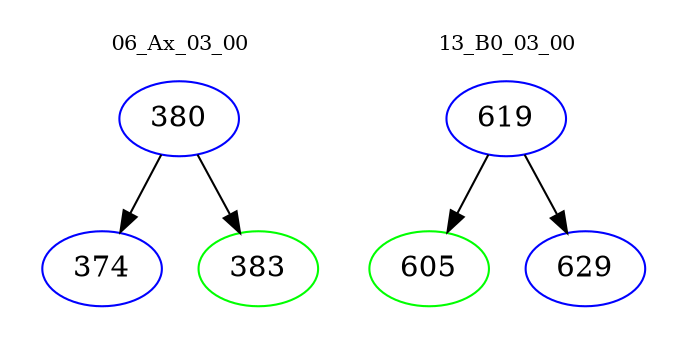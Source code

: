 digraph{
subgraph cluster_0 {
color = white
label = "06_Ax_03_00";
fontsize=10;
T0_380 [label="380", color="blue"]
T0_380 -> T0_374 [color="black"]
T0_374 [label="374", color="blue"]
T0_380 -> T0_383 [color="black"]
T0_383 [label="383", color="green"]
}
subgraph cluster_1 {
color = white
label = "13_B0_03_00";
fontsize=10;
T1_619 [label="619", color="blue"]
T1_619 -> T1_605 [color="black"]
T1_605 [label="605", color="green"]
T1_619 -> T1_629 [color="black"]
T1_629 [label="629", color="blue"]
}
}
